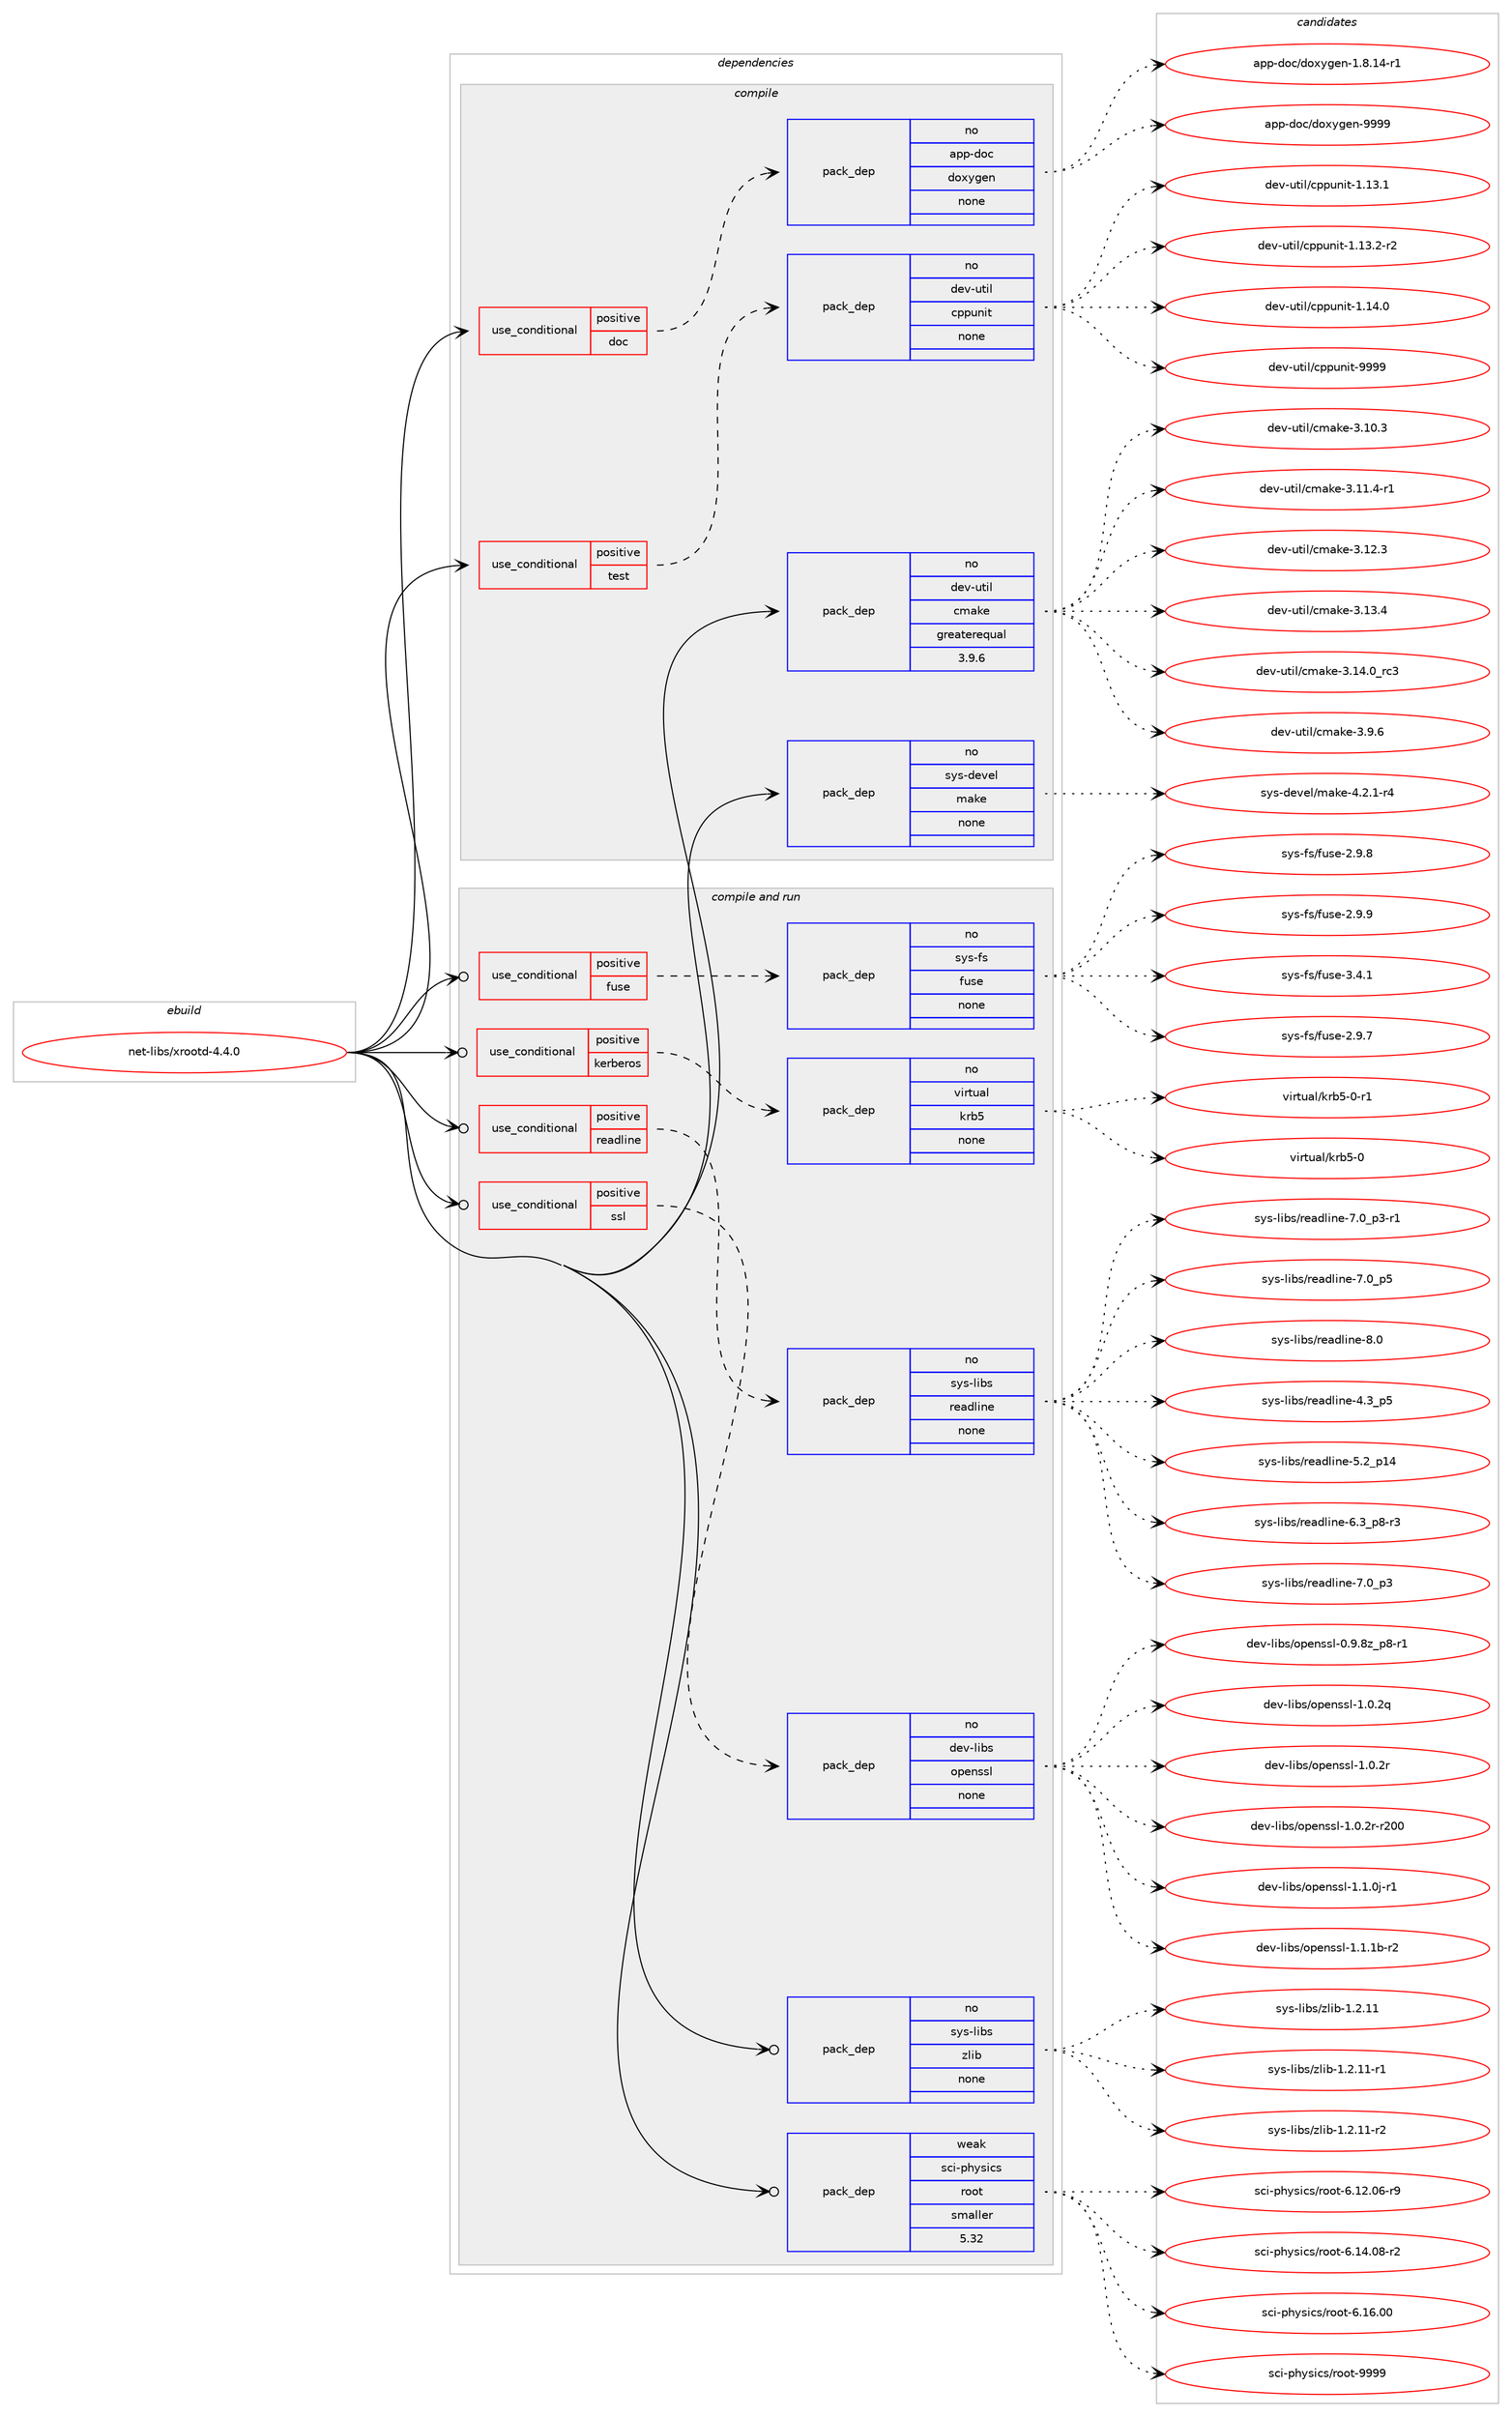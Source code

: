 digraph prolog {

# *************
# Graph options
# *************

newrank=true;
concentrate=true;
compound=true;
graph [rankdir=LR,fontname=Helvetica,fontsize=10,ranksep=1.5];#, ranksep=2.5, nodesep=0.2];
edge  [arrowhead=vee];
node  [fontname=Helvetica,fontsize=10];

# **********
# The ebuild
# **********

subgraph cluster_leftcol {
color=gray;
rank=same;
label=<<i>ebuild</i>>;
id [label="net-libs/xrootd-4.4.0", color=red, width=4, href="../net-libs/xrootd-4.4.0.svg"];
}

# ****************
# The dependencies
# ****************

subgraph cluster_midcol {
color=gray;
label=<<i>dependencies</i>>;
subgraph cluster_compile {
fillcolor="#eeeeee";
style=filled;
label=<<i>compile</i>>;
subgraph cond446921 {
dependency1662554 [label=<<TABLE BORDER="0" CELLBORDER="1" CELLSPACING="0" CELLPADDING="4"><TR><TD ROWSPAN="3" CELLPADDING="10">use_conditional</TD></TR><TR><TD>positive</TD></TR><TR><TD>doc</TD></TR></TABLE>>, shape=none, color=red];
subgraph pack1188624 {
dependency1662555 [label=<<TABLE BORDER="0" CELLBORDER="1" CELLSPACING="0" CELLPADDING="4" WIDTH="220"><TR><TD ROWSPAN="6" CELLPADDING="30">pack_dep</TD></TR><TR><TD WIDTH="110">no</TD></TR><TR><TD>app-doc</TD></TR><TR><TD>doxygen</TD></TR><TR><TD>none</TD></TR><TR><TD></TD></TR></TABLE>>, shape=none, color=blue];
}
dependency1662554:e -> dependency1662555:w [weight=20,style="dashed",arrowhead="vee"];
}
id:e -> dependency1662554:w [weight=20,style="solid",arrowhead="vee"];
subgraph cond446922 {
dependency1662556 [label=<<TABLE BORDER="0" CELLBORDER="1" CELLSPACING="0" CELLPADDING="4"><TR><TD ROWSPAN="3" CELLPADDING="10">use_conditional</TD></TR><TR><TD>positive</TD></TR><TR><TD>test</TD></TR></TABLE>>, shape=none, color=red];
subgraph pack1188625 {
dependency1662557 [label=<<TABLE BORDER="0" CELLBORDER="1" CELLSPACING="0" CELLPADDING="4" WIDTH="220"><TR><TD ROWSPAN="6" CELLPADDING="30">pack_dep</TD></TR><TR><TD WIDTH="110">no</TD></TR><TR><TD>dev-util</TD></TR><TR><TD>cppunit</TD></TR><TR><TD>none</TD></TR><TR><TD></TD></TR></TABLE>>, shape=none, color=blue];
}
dependency1662556:e -> dependency1662557:w [weight=20,style="dashed",arrowhead="vee"];
}
id:e -> dependency1662556:w [weight=20,style="solid",arrowhead="vee"];
subgraph pack1188626 {
dependency1662558 [label=<<TABLE BORDER="0" CELLBORDER="1" CELLSPACING="0" CELLPADDING="4" WIDTH="220"><TR><TD ROWSPAN="6" CELLPADDING="30">pack_dep</TD></TR><TR><TD WIDTH="110">no</TD></TR><TR><TD>dev-util</TD></TR><TR><TD>cmake</TD></TR><TR><TD>greaterequal</TD></TR><TR><TD>3.9.6</TD></TR></TABLE>>, shape=none, color=blue];
}
id:e -> dependency1662558:w [weight=20,style="solid",arrowhead="vee"];
subgraph pack1188627 {
dependency1662559 [label=<<TABLE BORDER="0" CELLBORDER="1" CELLSPACING="0" CELLPADDING="4" WIDTH="220"><TR><TD ROWSPAN="6" CELLPADDING="30">pack_dep</TD></TR><TR><TD WIDTH="110">no</TD></TR><TR><TD>sys-devel</TD></TR><TR><TD>make</TD></TR><TR><TD>none</TD></TR><TR><TD></TD></TR></TABLE>>, shape=none, color=blue];
}
id:e -> dependency1662559:w [weight=20,style="solid",arrowhead="vee"];
}
subgraph cluster_compileandrun {
fillcolor="#eeeeee";
style=filled;
label=<<i>compile and run</i>>;
subgraph cond446923 {
dependency1662560 [label=<<TABLE BORDER="0" CELLBORDER="1" CELLSPACING="0" CELLPADDING="4"><TR><TD ROWSPAN="3" CELLPADDING="10">use_conditional</TD></TR><TR><TD>positive</TD></TR><TR><TD>fuse</TD></TR></TABLE>>, shape=none, color=red];
subgraph pack1188628 {
dependency1662561 [label=<<TABLE BORDER="0" CELLBORDER="1" CELLSPACING="0" CELLPADDING="4" WIDTH="220"><TR><TD ROWSPAN="6" CELLPADDING="30">pack_dep</TD></TR><TR><TD WIDTH="110">no</TD></TR><TR><TD>sys-fs</TD></TR><TR><TD>fuse</TD></TR><TR><TD>none</TD></TR><TR><TD></TD></TR></TABLE>>, shape=none, color=blue];
}
dependency1662560:e -> dependency1662561:w [weight=20,style="dashed",arrowhead="vee"];
}
id:e -> dependency1662560:w [weight=20,style="solid",arrowhead="odotvee"];
subgraph cond446924 {
dependency1662562 [label=<<TABLE BORDER="0" CELLBORDER="1" CELLSPACING="0" CELLPADDING="4"><TR><TD ROWSPAN="3" CELLPADDING="10">use_conditional</TD></TR><TR><TD>positive</TD></TR><TR><TD>kerberos</TD></TR></TABLE>>, shape=none, color=red];
subgraph pack1188629 {
dependency1662563 [label=<<TABLE BORDER="0" CELLBORDER="1" CELLSPACING="0" CELLPADDING="4" WIDTH="220"><TR><TD ROWSPAN="6" CELLPADDING="30">pack_dep</TD></TR><TR><TD WIDTH="110">no</TD></TR><TR><TD>virtual</TD></TR><TR><TD>krb5</TD></TR><TR><TD>none</TD></TR><TR><TD></TD></TR></TABLE>>, shape=none, color=blue];
}
dependency1662562:e -> dependency1662563:w [weight=20,style="dashed",arrowhead="vee"];
}
id:e -> dependency1662562:w [weight=20,style="solid",arrowhead="odotvee"];
subgraph cond446925 {
dependency1662564 [label=<<TABLE BORDER="0" CELLBORDER="1" CELLSPACING="0" CELLPADDING="4"><TR><TD ROWSPAN="3" CELLPADDING="10">use_conditional</TD></TR><TR><TD>positive</TD></TR><TR><TD>readline</TD></TR></TABLE>>, shape=none, color=red];
subgraph pack1188630 {
dependency1662565 [label=<<TABLE BORDER="0" CELLBORDER="1" CELLSPACING="0" CELLPADDING="4" WIDTH="220"><TR><TD ROWSPAN="6" CELLPADDING="30">pack_dep</TD></TR><TR><TD WIDTH="110">no</TD></TR><TR><TD>sys-libs</TD></TR><TR><TD>readline</TD></TR><TR><TD>none</TD></TR><TR><TD></TD></TR></TABLE>>, shape=none, color=blue];
}
dependency1662564:e -> dependency1662565:w [weight=20,style="dashed",arrowhead="vee"];
}
id:e -> dependency1662564:w [weight=20,style="solid",arrowhead="odotvee"];
subgraph cond446926 {
dependency1662566 [label=<<TABLE BORDER="0" CELLBORDER="1" CELLSPACING="0" CELLPADDING="4"><TR><TD ROWSPAN="3" CELLPADDING="10">use_conditional</TD></TR><TR><TD>positive</TD></TR><TR><TD>ssl</TD></TR></TABLE>>, shape=none, color=red];
subgraph pack1188631 {
dependency1662567 [label=<<TABLE BORDER="0" CELLBORDER="1" CELLSPACING="0" CELLPADDING="4" WIDTH="220"><TR><TD ROWSPAN="6" CELLPADDING="30">pack_dep</TD></TR><TR><TD WIDTH="110">no</TD></TR><TR><TD>dev-libs</TD></TR><TR><TD>openssl</TD></TR><TR><TD>none</TD></TR><TR><TD></TD></TR></TABLE>>, shape=none, color=blue];
}
dependency1662566:e -> dependency1662567:w [weight=20,style="dashed",arrowhead="vee"];
}
id:e -> dependency1662566:w [weight=20,style="solid",arrowhead="odotvee"];
subgraph pack1188632 {
dependency1662568 [label=<<TABLE BORDER="0" CELLBORDER="1" CELLSPACING="0" CELLPADDING="4" WIDTH="220"><TR><TD ROWSPAN="6" CELLPADDING="30">pack_dep</TD></TR><TR><TD WIDTH="110">no</TD></TR><TR><TD>sys-libs</TD></TR><TR><TD>zlib</TD></TR><TR><TD>none</TD></TR><TR><TD></TD></TR></TABLE>>, shape=none, color=blue];
}
id:e -> dependency1662568:w [weight=20,style="solid",arrowhead="odotvee"];
subgraph pack1188633 {
dependency1662569 [label=<<TABLE BORDER="0" CELLBORDER="1" CELLSPACING="0" CELLPADDING="4" WIDTH="220"><TR><TD ROWSPAN="6" CELLPADDING="30">pack_dep</TD></TR><TR><TD WIDTH="110">weak</TD></TR><TR><TD>sci-physics</TD></TR><TR><TD>root</TD></TR><TR><TD>smaller</TD></TR><TR><TD>5.32</TD></TR></TABLE>>, shape=none, color=blue];
}
id:e -> dependency1662569:w [weight=20,style="solid",arrowhead="odotvee"];
}
subgraph cluster_run {
fillcolor="#eeeeee";
style=filled;
label=<<i>run</i>>;
}
}

# **************
# The candidates
# **************

subgraph cluster_choices {
rank=same;
color=gray;
label=<<i>candidates</i>>;

subgraph choice1188624 {
color=black;
nodesep=1;
choice97112112451001119947100111120121103101110454946564649524511449 [label="app-doc/doxygen-1.8.14-r1", color=red, width=4,href="../app-doc/doxygen-1.8.14-r1.svg"];
choice971121124510011199471001111201211031011104557575757 [label="app-doc/doxygen-9999", color=red, width=4,href="../app-doc/doxygen-9999.svg"];
dependency1662555:e -> choice97112112451001119947100111120121103101110454946564649524511449:w [style=dotted,weight="100"];
dependency1662555:e -> choice971121124510011199471001111201211031011104557575757:w [style=dotted,weight="100"];
}
subgraph choice1188625 {
color=black;
nodesep=1;
choice10010111845117116105108479911211211711010511645494649514649 [label="dev-util/cppunit-1.13.1", color=red, width=4,href="../dev-util/cppunit-1.13.1.svg"];
choice100101118451171161051084799112112117110105116454946495146504511450 [label="dev-util/cppunit-1.13.2-r2", color=red, width=4,href="../dev-util/cppunit-1.13.2-r2.svg"];
choice10010111845117116105108479911211211711010511645494649524648 [label="dev-util/cppunit-1.14.0", color=red, width=4,href="../dev-util/cppunit-1.14.0.svg"];
choice1001011184511711610510847991121121171101051164557575757 [label="dev-util/cppunit-9999", color=red, width=4,href="../dev-util/cppunit-9999.svg"];
dependency1662557:e -> choice10010111845117116105108479911211211711010511645494649514649:w [style=dotted,weight="100"];
dependency1662557:e -> choice100101118451171161051084799112112117110105116454946495146504511450:w [style=dotted,weight="100"];
dependency1662557:e -> choice10010111845117116105108479911211211711010511645494649524648:w [style=dotted,weight="100"];
dependency1662557:e -> choice1001011184511711610510847991121121171101051164557575757:w [style=dotted,weight="100"];
}
subgraph choice1188626 {
color=black;
nodesep=1;
choice1001011184511711610510847991099710710145514649484651 [label="dev-util/cmake-3.10.3", color=red, width=4,href="../dev-util/cmake-3.10.3.svg"];
choice10010111845117116105108479910997107101455146494946524511449 [label="dev-util/cmake-3.11.4-r1", color=red, width=4,href="../dev-util/cmake-3.11.4-r1.svg"];
choice1001011184511711610510847991099710710145514649504651 [label="dev-util/cmake-3.12.3", color=red, width=4,href="../dev-util/cmake-3.12.3.svg"];
choice1001011184511711610510847991099710710145514649514652 [label="dev-util/cmake-3.13.4", color=red, width=4,href="../dev-util/cmake-3.13.4.svg"];
choice1001011184511711610510847991099710710145514649524648951149951 [label="dev-util/cmake-3.14.0_rc3", color=red, width=4,href="../dev-util/cmake-3.14.0_rc3.svg"];
choice10010111845117116105108479910997107101455146574654 [label="dev-util/cmake-3.9.6", color=red, width=4,href="../dev-util/cmake-3.9.6.svg"];
dependency1662558:e -> choice1001011184511711610510847991099710710145514649484651:w [style=dotted,weight="100"];
dependency1662558:e -> choice10010111845117116105108479910997107101455146494946524511449:w [style=dotted,weight="100"];
dependency1662558:e -> choice1001011184511711610510847991099710710145514649504651:w [style=dotted,weight="100"];
dependency1662558:e -> choice1001011184511711610510847991099710710145514649514652:w [style=dotted,weight="100"];
dependency1662558:e -> choice1001011184511711610510847991099710710145514649524648951149951:w [style=dotted,weight="100"];
dependency1662558:e -> choice10010111845117116105108479910997107101455146574654:w [style=dotted,weight="100"];
}
subgraph choice1188627 {
color=black;
nodesep=1;
choice1151211154510010111810110847109971071014552465046494511452 [label="sys-devel/make-4.2.1-r4", color=red, width=4,href="../sys-devel/make-4.2.1-r4.svg"];
dependency1662559:e -> choice1151211154510010111810110847109971071014552465046494511452:w [style=dotted,weight="100"];
}
subgraph choice1188628 {
color=black;
nodesep=1;
choice1151211154510211547102117115101455046574655 [label="sys-fs/fuse-2.9.7", color=red, width=4,href="../sys-fs/fuse-2.9.7.svg"];
choice1151211154510211547102117115101455046574656 [label="sys-fs/fuse-2.9.8", color=red, width=4,href="../sys-fs/fuse-2.9.8.svg"];
choice1151211154510211547102117115101455046574657 [label="sys-fs/fuse-2.9.9", color=red, width=4,href="../sys-fs/fuse-2.9.9.svg"];
choice1151211154510211547102117115101455146524649 [label="sys-fs/fuse-3.4.1", color=red, width=4,href="../sys-fs/fuse-3.4.1.svg"];
dependency1662561:e -> choice1151211154510211547102117115101455046574655:w [style=dotted,weight="100"];
dependency1662561:e -> choice1151211154510211547102117115101455046574656:w [style=dotted,weight="100"];
dependency1662561:e -> choice1151211154510211547102117115101455046574657:w [style=dotted,weight="100"];
dependency1662561:e -> choice1151211154510211547102117115101455146524649:w [style=dotted,weight="100"];
}
subgraph choice1188629 {
color=black;
nodesep=1;
choice118105114116117971084710711498534548 [label="virtual/krb5-0", color=red, width=4,href="../virtual/krb5-0.svg"];
choice1181051141161179710847107114985345484511449 [label="virtual/krb5-0-r1", color=red, width=4,href="../virtual/krb5-0-r1.svg"];
dependency1662563:e -> choice118105114116117971084710711498534548:w [style=dotted,weight="100"];
dependency1662563:e -> choice1181051141161179710847107114985345484511449:w [style=dotted,weight="100"];
}
subgraph choice1188630 {
color=black;
nodesep=1;
choice11512111545108105981154711410197100108105110101455246519511253 [label="sys-libs/readline-4.3_p5", color=red, width=4,href="../sys-libs/readline-4.3_p5.svg"];
choice1151211154510810598115471141019710010810511010145534650951124952 [label="sys-libs/readline-5.2_p14", color=red, width=4,href="../sys-libs/readline-5.2_p14.svg"];
choice115121115451081059811547114101971001081051101014554465195112564511451 [label="sys-libs/readline-6.3_p8-r3", color=red, width=4,href="../sys-libs/readline-6.3_p8-r3.svg"];
choice11512111545108105981154711410197100108105110101455546489511251 [label="sys-libs/readline-7.0_p3", color=red, width=4,href="../sys-libs/readline-7.0_p3.svg"];
choice115121115451081059811547114101971001081051101014555464895112514511449 [label="sys-libs/readline-7.0_p3-r1", color=red, width=4,href="../sys-libs/readline-7.0_p3-r1.svg"];
choice11512111545108105981154711410197100108105110101455546489511253 [label="sys-libs/readline-7.0_p5", color=red, width=4,href="../sys-libs/readline-7.0_p5.svg"];
choice1151211154510810598115471141019710010810511010145564648 [label="sys-libs/readline-8.0", color=red, width=4,href="../sys-libs/readline-8.0.svg"];
dependency1662565:e -> choice11512111545108105981154711410197100108105110101455246519511253:w [style=dotted,weight="100"];
dependency1662565:e -> choice1151211154510810598115471141019710010810511010145534650951124952:w [style=dotted,weight="100"];
dependency1662565:e -> choice115121115451081059811547114101971001081051101014554465195112564511451:w [style=dotted,weight="100"];
dependency1662565:e -> choice11512111545108105981154711410197100108105110101455546489511251:w [style=dotted,weight="100"];
dependency1662565:e -> choice115121115451081059811547114101971001081051101014555464895112514511449:w [style=dotted,weight="100"];
dependency1662565:e -> choice11512111545108105981154711410197100108105110101455546489511253:w [style=dotted,weight="100"];
dependency1662565:e -> choice1151211154510810598115471141019710010810511010145564648:w [style=dotted,weight="100"];
}
subgraph choice1188631 {
color=black;
nodesep=1;
choice10010111845108105981154711111210111011511510845484657465612295112564511449 [label="dev-libs/openssl-0.9.8z_p8-r1", color=red, width=4,href="../dev-libs/openssl-0.9.8z_p8-r1.svg"];
choice100101118451081059811547111112101110115115108454946484650113 [label="dev-libs/openssl-1.0.2q", color=red, width=4,href="../dev-libs/openssl-1.0.2q.svg"];
choice100101118451081059811547111112101110115115108454946484650114 [label="dev-libs/openssl-1.0.2r", color=red, width=4,href="../dev-libs/openssl-1.0.2r.svg"];
choice10010111845108105981154711111210111011511510845494648465011445114504848 [label="dev-libs/openssl-1.0.2r-r200", color=red, width=4,href="../dev-libs/openssl-1.0.2r-r200.svg"];
choice1001011184510810598115471111121011101151151084549464946481064511449 [label="dev-libs/openssl-1.1.0j-r1", color=red, width=4,href="../dev-libs/openssl-1.1.0j-r1.svg"];
choice100101118451081059811547111112101110115115108454946494649984511450 [label="dev-libs/openssl-1.1.1b-r2", color=red, width=4,href="../dev-libs/openssl-1.1.1b-r2.svg"];
dependency1662567:e -> choice10010111845108105981154711111210111011511510845484657465612295112564511449:w [style=dotted,weight="100"];
dependency1662567:e -> choice100101118451081059811547111112101110115115108454946484650113:w [style=dotted,weight="100"];
dependency1662567:e -> choice100101118451081059811547111112101110115115108454946484650114:w [style=dotted,weight="100"];
dependency1662567:e -> choice10010111845108105981154711111210111011511510845494648465011445114504848:w [style=dotted,weight="100"];
dependency1662567:e -> choice1001011184510810598115471111121011101151151084549464946481064511449:w [style=dotted,weight="100"];
dependency1662567:e -> choice100101118451081059811547111112101110115115108454946494649984511450:w [style=dotted,weight="100"];
}
subgraph choice1188632 {
color=black;
nodesep=1;
choice1151211154510810598115471221081059845494650464949 [label="sys-libs/zlib-1.2.11", color=red, width=4,href="../sys-libs/zlib-1.2.11.svg"];
choice11512111545108105981154712210810598454946504649494511449 [label="sys-libs/zlib-1.2.11-r1", color=red, width=4,href="../sys-libs/zlib-1.2.11-r1.svg"];
choice11512111545108105981154712210810598454946504649494511450 [label="sys-libs/zlib-1.2.11-r2", color=red, width=4,href="../sys-libs/zlib-1.2.11-r2.svg"];
dependency1662568:e -> choice1151211154510810598115471221081059845494650464949:w [style=dotted,weight="100"];
dependency1662568:e -> choice11512111545108105981154712210810598454946504649494511449:w [style=dotted,weight="100"];
dependency1662568:e -> choice11512111545108105981154712210810598454946504649494511450:w [style=dotted,weight="100"];
}
subgraph choice1188633 {
color=black;
nodesep=1;
choice1159910545112104121115105991154711411111111645544649504648544511457 [label="sci-physics/root-6.12.06-r9", color=red, width=4,href="../sci-physics/root-6.12.06-r9.svg"];
choice1159910545112104121115105991154711411111111645544649524648564511450 [label="sci-physics/root-6.14.08-r2", color=red, width=4,href="../sci-physics/root-6.14.08-r2.svg"];
choice115991054511210412111510599115471141111111164554464954464848 [label="sci-physics/root-6.16.00", color=red, width=4,href="../sci-physics/root-6.16.00.svg"];
choice115991054511210412111510599115471141111111164557575757 [label="sci-physics/root-9999", color=red, width=4,href="../sci-physics/root-9999.svg"];
dependency1662569:e -> choice1159910545112104121115105991154711411111111645544649504648544511457:w [style=dotted,weight="100"];
dependency1662569:e -> choice1159910545112104121115105991154711411111111645544649524648564511450:w [style=dotted,weight="100"];
dependency1662569:e -> choice115991054511210412111510599115471141111111164554464954464848:w [style=dotted,weight="100"];
dependency1662569:e -> choice115991054511210412111510599115471141111111164557575757:w [style=dotted,weight="100"];
}
}

}
